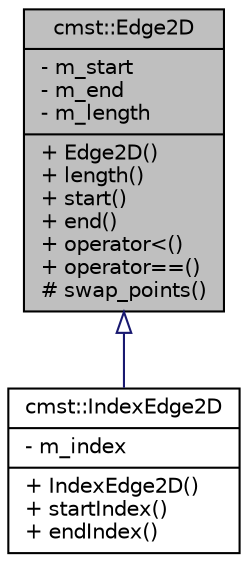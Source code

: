 digraph "cmst::Edge2D"
{
  edge [fontname="Helvetica",fontsize="10",labelfontname="Helvetica",labelfontsize="10"];
  node [fontname="Helvetica",fontsize="10",shape=record];
  Node1 [label="{cmst::Edge2D\n|- m_start\l- m_end\l- m_length\l|+ Edge2D()\l+ length()\l+ start()\l+ end()\l+ operator\<()\l+ operator==()\l# swap_points()\l}",height=0.2,width=0.4,color="black", fillcolor="grey75", style="filled", fontcolor="black"];
  Node1 -> Node2 [dir="back",color="midnightblue",fontsize="10",style="solid",arrowtail="onormal"];
  Node2 [label="{cmst::IndexEdge2D\n|- m_index\l|+ IndexEdge2D()\l+ startIndex()\l+ endIndex()\l}",height=0.2,width=0.4,color="black", fillcolor="white", style="filled",URL="$classcmst_1_1_index_edge2_d.html"];
}
